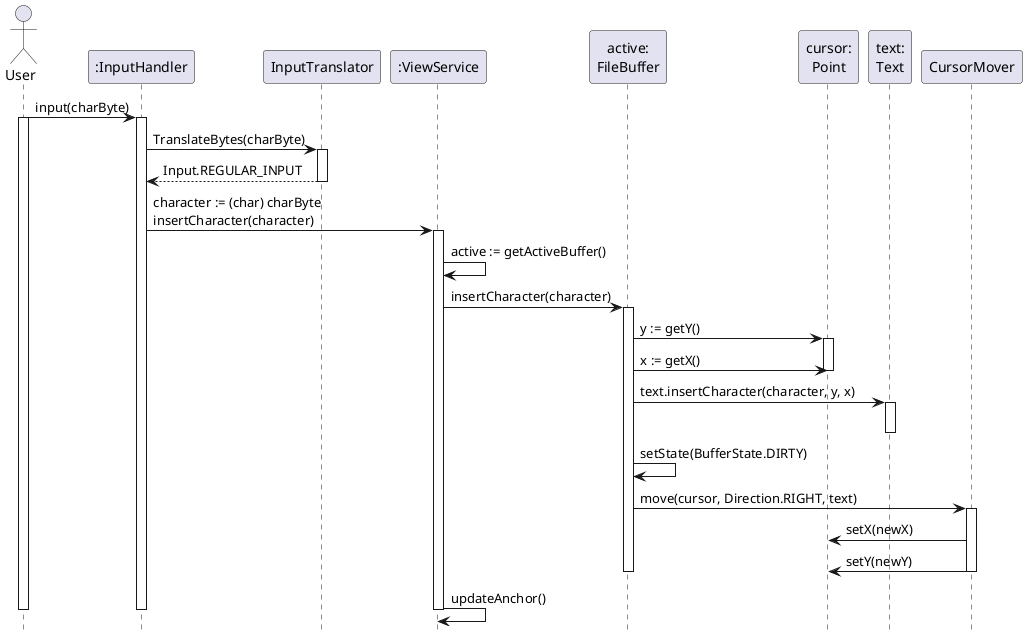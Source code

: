 @startuml
'https://plantuml.com/sequence-diagram

hide footbox

actor User as u
participant ":InputHandler" as ih
participant "InputTranslator" as it
participant ":ViewService" as vs
participant "active:\nFileBuffer" as fb
participant "cursor:\nPoint" as p
participant "text:\nText" as t
participant "CursorMover" as cm

u -> ih: input(charByte)
activate u
activate ih

ih -> it: TranslateBytes(charByte)
activate it
it --> ih: Input.REGULAR_INPUT
deactivate it

ih -> vs: character := (char) charByte\ninsertCharacter(character)
activate vs

vs -> vs: active := getActiveBuffer()
vs -> fb: insertCharacter(character)
activate fb

fb -> p: y := getY()
activate p
fb -> p: x := getX()
deactivate p

fb -> t: text.insertCharacter(character, y, x)
activate t
deactivate t

fb -> fb: setState(BufferState.DIRTY)
fb -> cm: move(cursor, Direction.RIGHT, text)
activate cm

cm -> p: setX(newX)
cm -> p: setY(newY)
deactivate cm
deactivate fb

vs -> vs: updateAnchor()
deactivate vs
deactivate ih
deactivate u


@enduml